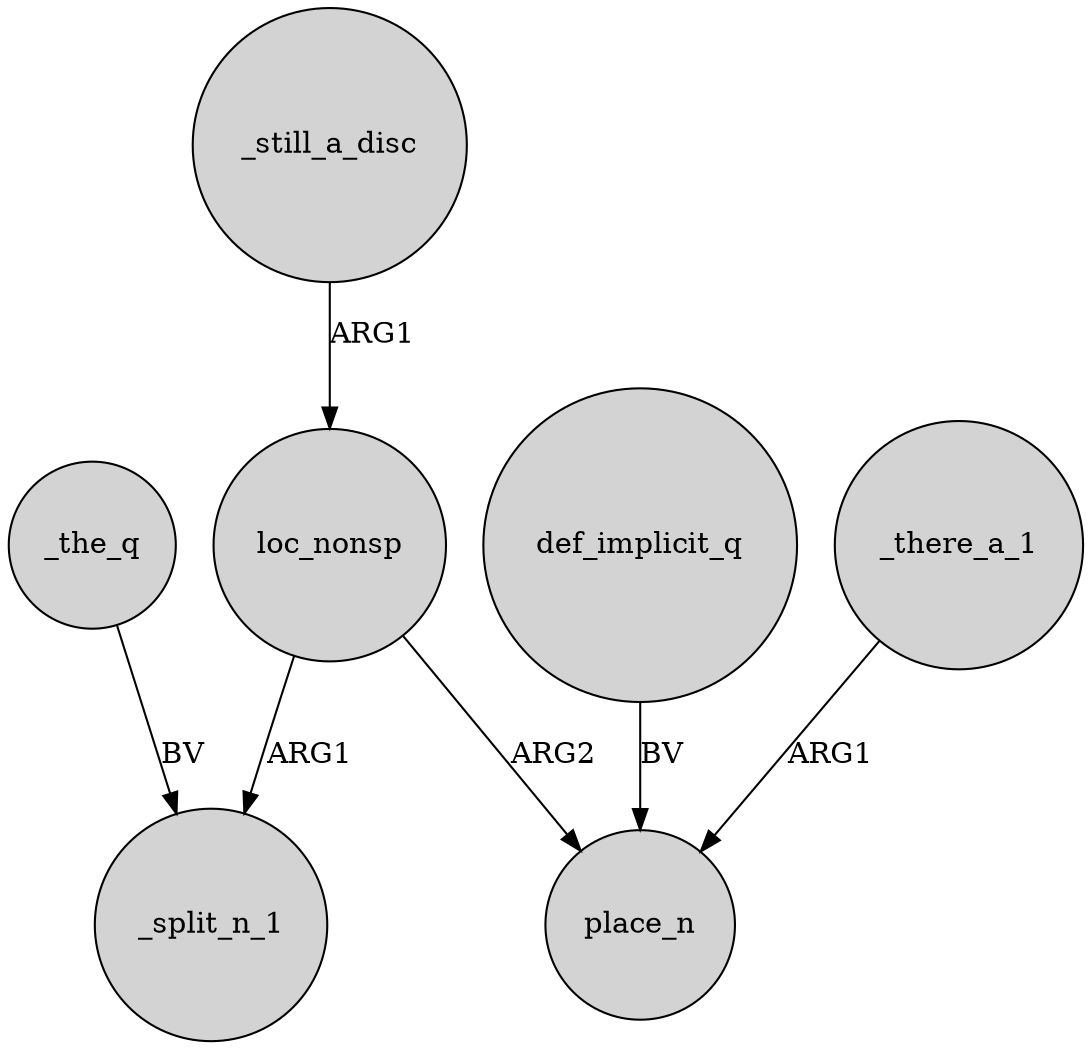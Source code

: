 digraph {
	node [shape=circle style=filled]
	_the_q -> _split_n_1 [label=BV]
	loc_nonsp -> place_n [label=ARG2]
	def_implicit_q -> place_n [label=BV]
	_still_a_disc -> loc_nonsp [label=ARG1]
	loc_nonsp -> _split_n_1 [label=ARG1]
	_there_a_1 -> place_n [label=ARG1]
}
